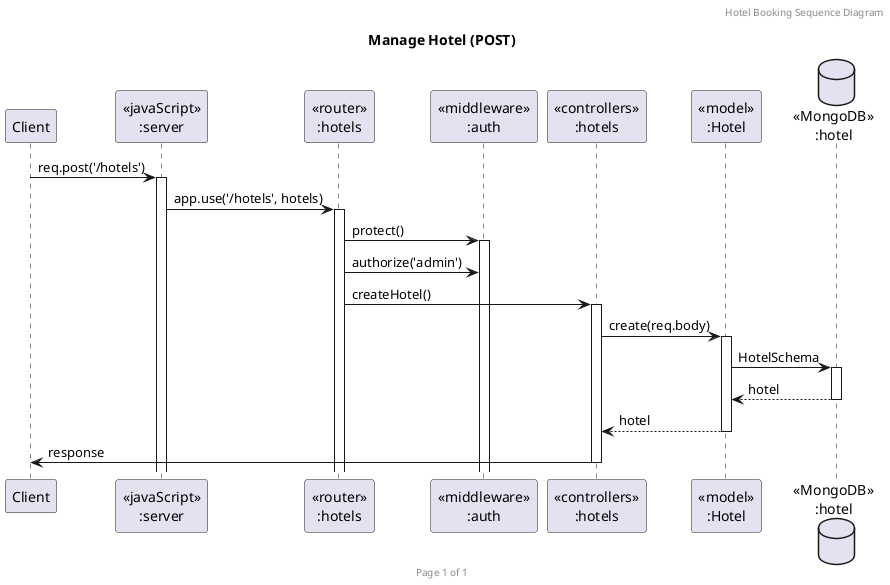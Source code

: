 @startuml Manage Hotel (POST)

header Hotel Booking Sequence Diagram
footer Page %page% of %lastpage%
title "Manage Hotel (POST)"

participant "Client" as client
participant "<<javaScript>>\n:server" as server
participant "<<router>>\n:hotels" as routerHotels
participant "<<middleware>>\n:auth" as authMiddleware
participant "<<controllers>>\n:hotels" as controllersHotel
participant "<<model>>\n:Hotel" as modelHotel
database "<<MongoDB>>\n:hotel" as HotelDatabase

client->server ++:req.post('/hotels')
server->routerHotels ++:app.use('/hotels', hotels)
routerHotels -> authMiddleware ++:protect()
routerHotels -> authMiddleware :authorize('admin')
routerHotels -> controllersHotel ++:createHotel()
controllersHotel->modelHotel ++:create(req.body)
modelHotel ->HotelDatabase ++: HotelSchema
HotelDatabase --> modelHotel --: hotel
controllersHotel <-- modelHotel --:hotel
controllersHotel->client --:response

@enduml